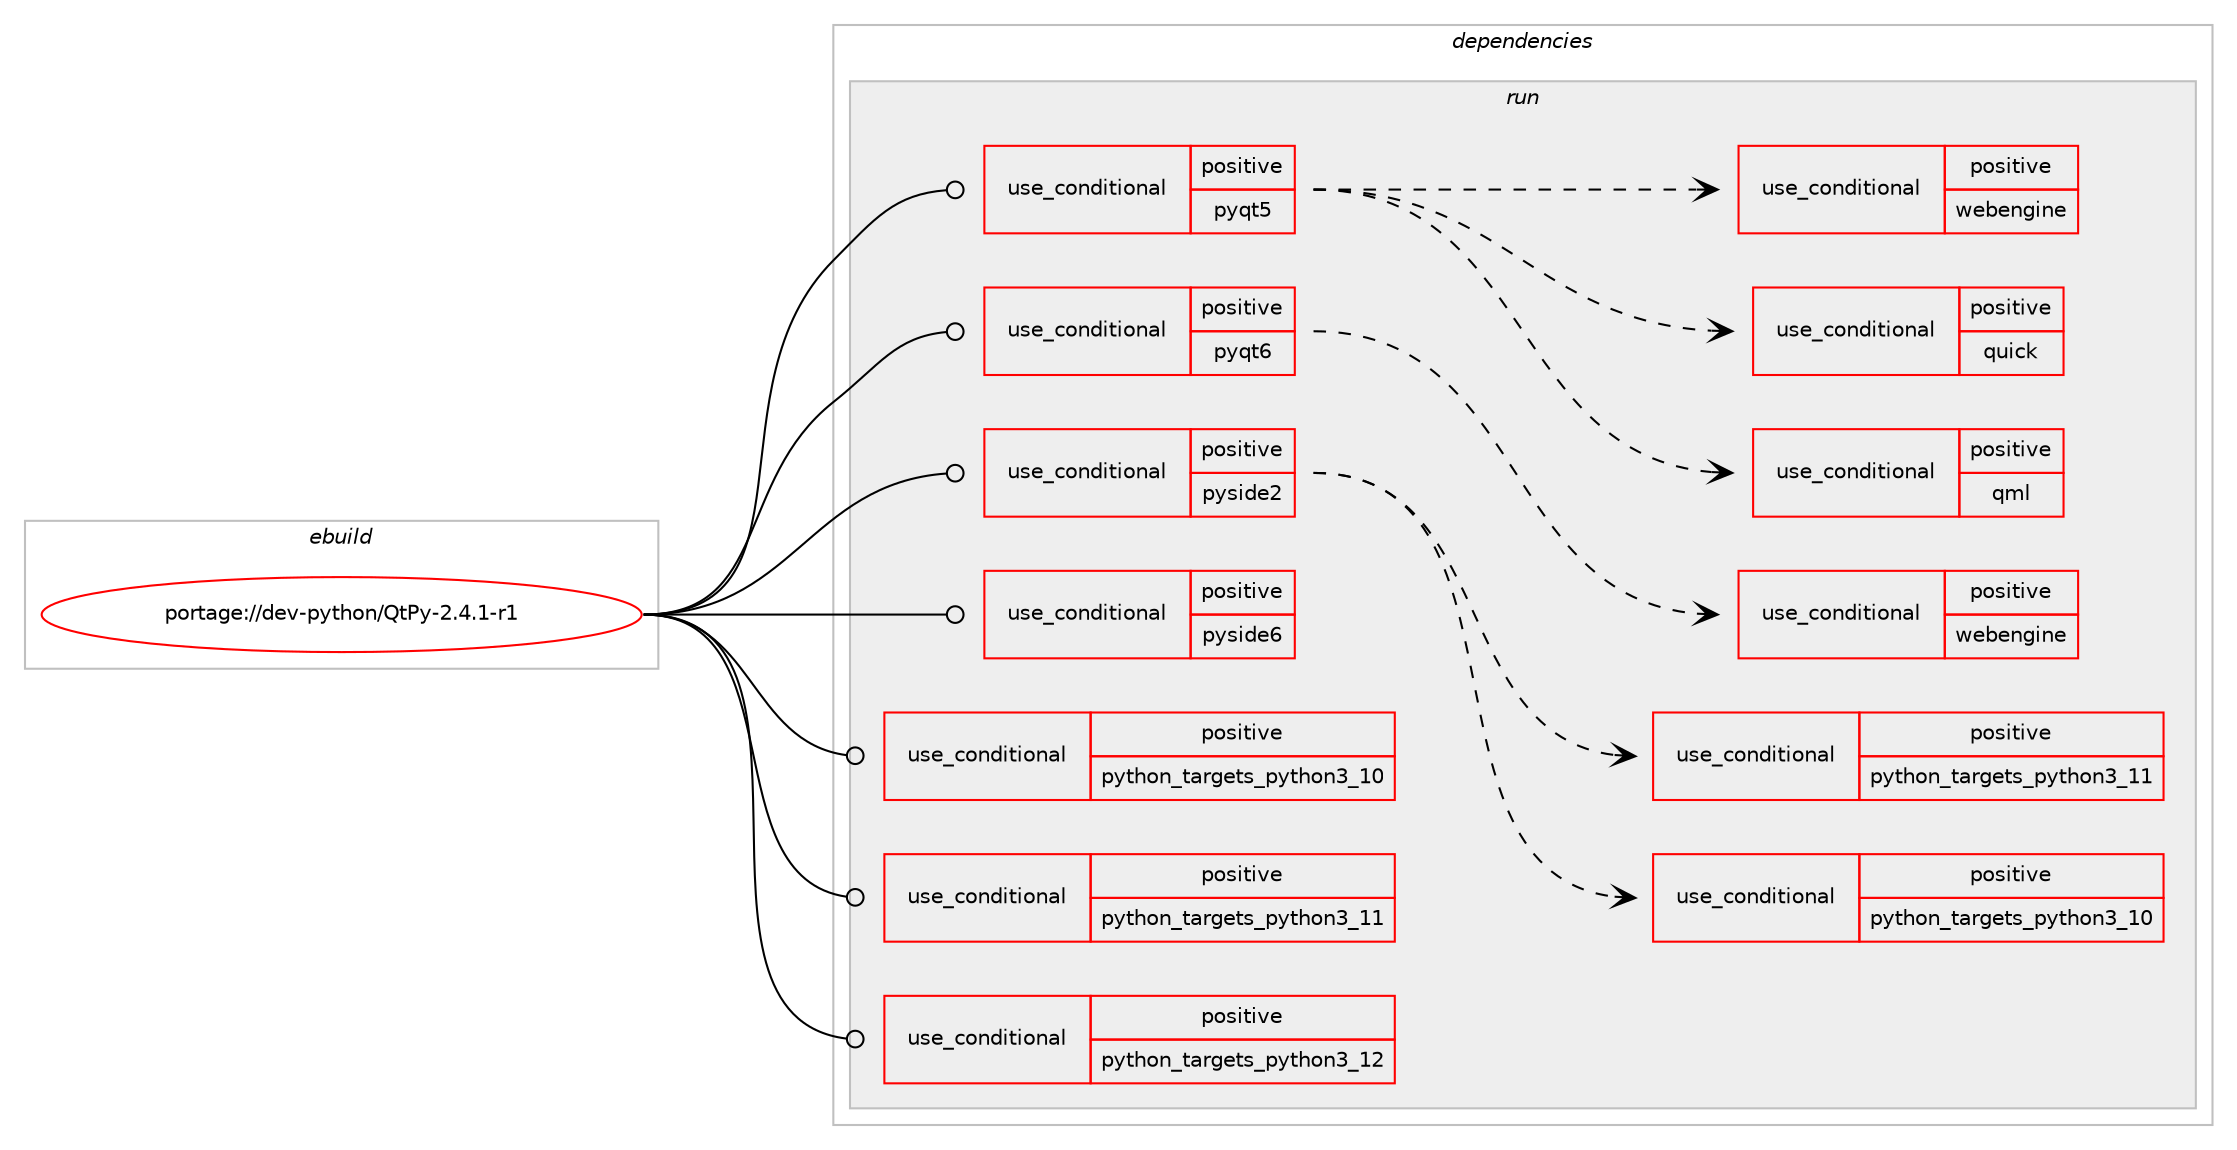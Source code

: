 digraph prolog {

# *************
# Graph options
# *************

newrank=true;
concentrate=true;
compound=true;
graph [rankdir=LR,fontname=Helvetica,fontsize=10,ranksep=1.5];#, ranksep=2.5, nodesep=0.2];
edge  [arrowhead=vee];
node  [fontname=Helvetica,fontsize=10];

# **********
# The ebuild
# **********

subgraph cluster_leftcol {
color=gray;
rank=same;
label=<<i>ebuild</i>>;
id [label="portage://dev-python/QtPy-2.4.1-r1", color=red, width=4, href="../dev-python/QtPy-2.4.1-r1.svg"];
}

# ****************
# The dependencies
# ****************

subgraph cluster_midcol {
color=gray;
label=<<i>dependencies</i>>;
subgraph cluster_compile {
fillcolor="#eeeeee";
style=filled;
label=<<i>compile</i>>;
}
subgraph cluster_compileandrun {
fillcolor="#eeeeee";
style=filled;
label=<<i>compile and run</i>>;
}
subgraph cluster_run {
fillcolor="#eeeeee";
style=filled;
label=<<i>run</i>>;
subgraph cond29813 {
dependency70961 [label=<<TABLE BORDER="0" CELLBORDER="1" CELLSPACING="0" CELLPADDING="4"><TR><TD ROWSPAN="3" CELLPADDING="10">use_conditional</TD></TR><TR><TD>positive</TD></TR><TR><TD>pyqt5</TD></TR></TABLE>>, shape=none, color=red];
# *** BEGIN UNKNOWN DEPENDENCY TYPE (TODO) ***
# dependency70961 -> package_dependency(portage://dev-python/QtPy-2.4.1-r1,run,no,dev-python,PyQt5,none,[,,],[],[use(optenable(python_targets_python3_10),negative),use(optenable(python_targets_python3_11),negative),use(optenable(python_targets_python3_12),negative)])
# *** END UNKNOWN DEPENDENCY TYPE (TODO) ***

# *** BEGIN UNKNOWN DEPENDENCY TYPE (TODO) ***
# dependency70961 -> package_dependency(portage://dev-python/QtPy-2.4.1-r1,run,no,dev-python,PyQt5,none,[,,],[],[use(optenable(designer),none),use(optenable(gui),none),use(optenable(help),none),use(optenable(multimedia),none),use(optenable(network),none),use(optenable(opengl),none)])
# *** END UNKNOWN DEPENDENCY TYPE (TODO) ***

# *** BEGIN UNKNOWN DEPENDENCY TYPE (TODO) ***
# dependency70961 -> package_dependency(portage://dev-python/QtPy-2.4.1-r1,run,no,dev-python,PyQt5,none,[,,],[],[use(optenable(positioning),none),use(optenable(printsupport),none),use(optenable(sensors),none),use(optenable(serialport),none),use(optenable(speech),none),use(optenable(sql),none),use(optenable(svg),none)])
# *** END UNKNOWN DEPENDENCY TYPE (TODO) ***

# *** BEGIN UNKNOWN DEPENDENCY TYPE (TODO) ***
# dependency70961 -> package_dependency(portage://dev-python/QtPy-2.4.1-r1,run,no,dev-python,PyQt5,none,[,,],[],[use(optenable(testlib),none),use(optenable(webchannel),none),use(optenable(websockets),none),use(optenable(widgets),none),use(optenable(xml),positive)])
# *** END UNKNOWN DEPENDENCY TYPE (TODO) ***

subgraph cond29814 {
dependency70962 [label=<<TABLE BORDER="0" CELLBORDER="1" CELLSPACING="0" CELLPADDING="4"><TR><TD ROWSPAN="3" CELLPADDING="10">use_conditional</TD></TR><TR><TD>positive</TD></TR><TR><TD>qml</TD></TR></TABLE>>, shape=none, color=red];
# *** BEGIN UNKNOWN DEPENDENCY TYPE (TODO) ***
# dependency70962 -> package_dependency(portage://dev-python/QtPy-2.4.1-r1,run,no,dev-python,PyQt5,none,[,,],[],[use(enable(declarative),none)])
# *** END UNKNOWN DEPENDENCY TYPE (TODO) ***

}
dependency70961:e -> dependency70962:w [weight=20,style="dashed",arrowhead="vee"];
subgraph cond29815 {
dependency70963 [label=<<TABLE BORDER="0" CELLBORDER="1" CELLSPACING="0" CELLPADDING="4"><TR><TD ROWSPAN="3" CELLPADDING="10">use_conditional</TD></TR><TR><TD>positive</TD></TR><TR><TD>quick</TD></TR></TABLE>>, shape=none, color=red];
# *** BEGIN UNKNOWN DEPENDENCY TYPE (TODO) ***
# dependency70963 -> package_dependency(portage://dev-python/QtPy-2.4.1-r1,run,no,dev-python,PyQt5,none,[,,],[],[use(enable(declarative),none)])
# *** END UNKNOWN DEPENDENCY TYPE (TODO) ***

}
dependency70961:e -> dependency70963:w [weight=20,style="dashed",arrowhead="vee"];
subgraph cond29816 {
dependency70964 [label=<<TABLE BORDER="0" CELLBORDER="1" CELLSPACING="0" CELLPADDING="4"><TR><TD ROWSPAN="3" CELLPADDING="10">use_conditional</TD></TR><TR><TD>positive</TD></TR><TR><TD>webengine</TD></TR></TABLE>>, shape=none, color=red];
# *** BEGIN UNKNOWN DEPENDENCY TYPE (TODO) ***
# dependency70964 -> package_dependency(portage://dev-python/QtPy-2.4.1-r1,run,no,dev-python,PyQtWebEngine,none,[,,],[],[use(optenable(python_targets_python3_10),negative),use(optenable(python_targets_python3_11),negative),use(optenable(python_targets_python3_12),negative)])
# *** END UNKNOWN DEPENDENCY TYPE (TODO) ***

}
dependency70961:e -> dependency70964:w [weight=20,style="dashed",arrowhead="vee"];
}
id:e -> dependency70961:w [weight=20,style="solid",arrowhead="odot"];
subgraph cond29817 {
dependency70965 [label=<<TABLE BORDER="0" CELLBORDER="1" CELLSPACING="0" CELLPADDING="4"><TR><TD ROWSPAN="3" CELLPADDING="10">use_conditional</TD></TR><TR><TD>positive</TD></TR><TR><TD>pyqt6</TD></TR></TABLE>>, shape=none, color=red];
# *** BEGIN UNKNOWN DEPENDENCY TYPE (TODO) ***
# dependency70965 -> package_dependency(portage://dev-python/QtPy-2.4.1-r1,run,no,dev-python,PyQt6,none,[,,],[],[use(optenable(python_targets_python3_10),negative),use(optenable(python_targets_python3_11),negative),use(optenable(python_targets_python3_12),negative)])
# *** END UNKNOWN DEPENDENCY TYPE (TODO) ***

# *** BEGIN UNKNOWN DEPENDENCY TYPE (TODO) ***
# dependency70965 -> package_dependency(portage://dev-python/QtPy-2.4.1-r1,run,no,dev-python,PyQt6,none,[,,],[],[use(optenable(designer),none),use(optenable(gui),none),use(optenable(help),none),use(optenable(multimedia),none),use(optenable(network),none),use(optenable(opengl),none)])
# *** END UNKNOWN DEPENDENCY TYPE (TODO) ***

# *** BEGIN UNKNOWN DEPENDENCY TYPE (TODO) ***
# dependency70965 -> package_dependency(portage://dev-python/QtPy-2.4.1-r1,run,no,dev-python,PyQt6,none,[,,],[],[use(optenable(positioning),none),use(optenable(printsupport),none),use(optenable(qml),none),use(optenable(quick),none),use(optenable(sensors),none),use(optenable(serialport),none),use(optenable(sql),none)])
# *** END UNKNOWN DEPENDENCY TYPE (TODO) ***

# *** BEGIN UNKNOWN DEPENDENCY TYPE (TODO) ***
# dependency70965 -> package_dependency(portage://dev-python/QtPy-2.4.1-r1,run,no,dev-python,PyQt6,none,[,,],[],[use(optenable(speech),none),use(optenable(svg),none),use(optenable(testlib),none),use(optenable(webchannel),none),use(optenable(websockets),none),use(optenable(widgets),none),use(optenable(xml),none)])
# *** END UNKNOWN DEPENDENCY TYPE (TODO) ***

subgraph cond29818 {
dependency70966 [label=<<TABLE BORDER="0" CELLBORDER="1" CELLSPACING="0" CELLPADDING="4"><TR><TD ROWSPAN="3" CELLPADDING="10">use_conditional</TD></TR><TR><TD>positive</TD></TR><TR><TD>webengine</TD></TR></TABLE>>, shape=none, color=red];
# *** BEGIN UNKNOWN DEPENDENCY TYPE (TODO) ***
# dependency70966 -> package_dependency(portage://dev-python/QtPy-2.4.1-r1,run,no,dev-python,PyQt6-WebEngine,none,[,,],[],[use(optenable(python_targets_python3_10),negative),use(optenable(python_targets_python3_11),negative),use(optenable(python_targets_python3_12),negative),use(optenable(widgets),none),use(optenable(quick),none)])
# *** END UNKNOWN DEPENDENCY TYPE (TODO) ***

}
dependency70965:e -> dependency70966:w [weight=20,style="dashed",arrowhead="vee"];
}
id:e -> dependency70965:w [weight=20,style="solid",arrowhead="odot"];
subgraph cond29819 {
dependency70967 [label=<<TABLE BORDER="0" CELLBORDER="1" CELLSPACING="0" CELLPADDING="4"><TR><TD ROWSPAN="3" CELLPADDING="10">use_conditional</TD></TR><TR><TD>positive</TD></TR><TR><TD>pyside2</TD></TR></TABLE>>, shape=none, color=red];
subgraph cond29820 {
dependency70968 [label=<<TABLE BORDER="0" CELLBORDER="1" CELLSPACING="0" CELLPADDING="4"><TR><TD ROWSPAN="3" CELLPADDING="10">use_conditional</TD></TR><TR><TD>positive</TD></TR><TR><TD>python_targets_python3_10</TD></TR></TABLE>>, shape=none, color=red];
# *** BEGIN UNKNOWN DEPENDENCY TYPE (TODO) ***
# dependency70968 -> package_dependency(portage://dev-python/QtPy-2.4.1-r1,run,no,dev-python,pyside2,none,[,,],[],[use(optenable(python_targets_python3_10),negative),use(optenable(python_targets_python3_11),negative)])
# *** END UNKNOWN DEPENDENCY TYPE (TODO) ***

# *** BEGIN UNKNOWN DEPENDENCY TYPE (TODO) ***
# dependency70968 -> package_dependency(portage://dev-python/QtPy-2.4.1-r1,run,no,dev-python,pyside2,none,[,,],[],[use(optenable(designer),none),use(optenable(gui),none),use(optenable(help),none),use(optenable(multimedia),none),use(optenable(network),none),use(optenable(opengl),positive)])
# *** END UNKNOWN DEPENDENCY TYPE (TODO) ***

# *** BEGIN UNKNOWN DEPENDENCY TYPE (TODO) ***
# dependency70968 -> package_dependency(portage://dev-python/QtPy-2.4.1-r1,run,no,dev-python,pyside2,none,[,,],[],[use(optenable(positioning),none),use(optenable(printsupport),none),use(optenable(qml),none),use(optenable(quick),none),use(optenable(sensors),none),use(optenable(serialport),positive)])
# *** END UNKNOWN DEPENDENCY TYPE (TODO) ***

# *** BEGIN UNKNOWN DEPENDENCY TYPE (TODO) ***
# dependency70968 -> package_dependency(portage://dev-python/QtPy-2.4.1-r1,run,no,dev-python,pyside2,none,[,,],[],[use(optenable(speech),none),use(optenable(sql),none),use(optenable(svg),none),use(optenable(testlib),none),use(optenable(webchannel),none),use(optenable(webengine),none),use(optenable(websockets),none)])
# *** END UNKNOWN DEPENDENCY TYPE (TODO) ***

# *** BEGIN UNKNOWN DEPENDENCY TYPE (TODO) ***
# dependency70968 -> package_dependency(portage://dev-python/QtPy-2.4.1-r1,run,no,dev-python,pyside2,none,[,,],[],[use(optenable(widgets),none),use(optenable(xml),none)])
# *** END UNKNOWN DEPENDENCY TYPE (TODO) ***

}
dependency70967:e -> dependency70968:w [weight=20,style="dashed",arrowhead="vee"];
subgraph cond29821 {
dependency70969 [label=<<TABLE BORDER="0" CELLBORDER="1" CELLSPACING="0" CELLPADDING="4"><TR><TD ROWSPAN="3" CELLPADDING="10">use_conditional</TD></TR><TR><TD>positive</TD></TR><TR><TD>python_targets_python3_11</TD></TR></TABLE>>, shape=none, color=red];
# *** BEGIN UNKNOWN DEPENDENCY TYPE (TODO) ***
# dependency70969 -> package_dependency(portage://dev-python/QtPy-2.4.1-r1,run,no,dev-python,pyside2,none,[,,],[],[use(optenable(python_targets_python3_10),negative),use(optenable(python_targets_python3_11),negative)])
# *** END UNKNOWN DEPENDENCY TYPE (TODO) ***

# *** BEGIN UNKNOWN DEPENDENCY TYPE (TODO) ***
# dependency70969 -> package_dependency(portage://dev-python/QtPy-2.4.1-r1,run,no,dev-python,pyside2,none,[,,],[],[use(optenable(designer),none),use(optenable(gui),none),use(optenable(help),none),use(optenable(multimedia),none),use(optenable(network),none),use(optenable(opengl),positive)])
# *** END UNKNOWN DEPENDENCY TYPE (TODO) ***

# *** BEGIN UNKNOWN DEPENDENCY TYPE (TODO) ***
# dependency70969 -> package_dependency(portage://dev-python/QtPy-2.4.1-r1,run,no,dev-python,pyside2,none,[,,],[],[use(optenable(positioning),none),use(optenable(printsupport),none),use(optenable(qml),none),use(optenable(quick),none),use(optenable(sensors),none),use(optenable(serialport),positive)])
# *** END UNKNOWN DEPENDENCY TYPE (TODO) ***

# *** BEGIN UNKNOWN DEPENDENCY TYPE (TODO) ***
# dependency70969 -> package_dependency(portage://dev-python/QtPy-2.4.1-r1,run,no,dev-python,pyside2,none,[,,],[],[use(optenable(speech),none),use(optenable(sql),none),use(optenable(svg),none),use(optenable(testlib),none),use(optenable(webchannel),none),use(optenable(webengine),none),use(optenable(websockets),none)])
# *** END UNKNOWN DEPENDENCY TYPE (TODO) ***

# *** BEGIN UNKNOWN DEPENDENCY TYPE (TODO) ***
# dependency70969 -> package_dependency(portage://dev-python/QtPy-2.4.1-r1,run,no,dev-python,pyside2,none,[,,],[],[use(optenable(widgets),none),use(optenable(xml),none)])
# *** END UNKNOWN DEPENDENCY TYPE (TODO) ***

}
dependency70967:e -> dependency70969:w [weight=20,style="dashed",arrowhead="vee"];
}
id:e -> dependency70967:w [weight=20,style="solid",arrowhead="odot"];
subgraph cond29822 {
dependency70970 [label=<<TABLE BORDER="0" CELLBORDER="1" CELLSPACING="0" CELLPADDING="4"><TR><TD ROWSPAN="3" CELLPADDING="10">use_conditional</TD></TR><TR><TD>positive</TD></TR><TR><TD>pyside6</TD></TR></TABLE>>, shape=none, color=red];
# *** BEGIN UNKNOWN DEPENDENCY TYPE (TODO) ***
# dependency70970 -> package_dependency(portage://dev-python/QtPy-2.4.1-r1,run,no,dev-python,pyside6,none,[,,],[],[use(optenable(python_targets_python3_10),negative),use(optenable(python_targets_python3_11),negative),use(optenable(python_targets_python3_12),negative)])
# *** END UNKNOWN DEPENDENCY TYPE (TODO) ***

# *** BEGIN UNKNOWN DEPENDENCY TYPE (TODO) ***
# dependency70970 -> package_dependency(portage://dev-python/QtPy-2.4.1-r1,run,no,dev-python,pyside6,none,[,,],[],[use(optenable(designer),none),use(optenable(gui),none),use(optenable(help),none),use(optenable(multimedia),none),use(optenable(network),none),use(optenable(opengl),none)])
# *** END UNKNOWN DEPENDENCY TYPE (TODO) ***

# *** BEGIN UNKNOWN DEPENDENCY TYPE (TODO) ***
# dependency70970 -> package_dependency(portage://dev-python/QtPy-2.4.1-r1,run,no,dev-python,pyside6,none,[,,],[],[use(optenable(positioning),none),use(optenable(printsupport),none),use(optenable(qml),none),use(optenable(quick),none),use(optenable(sensors),negative),use(optenable(serialport),none)])
# *** END UNKNOWN DEPENDENCY TYPE (TODO) ***

# *** BEGIN UNKNOWN DEPENDENCY TYPE (TODO) ***
# dependency70970 -> package_dependency(portage://dev-python/QtPy-2.4.1-r1,run,no,dev-python,pyside6,none,[,,],[],[use(optenable(speech),negative),use(optenable(sql),none),use(optenable(svg),none),use(optenable(testlib),none),use(optenable(webchannel),none),use(optenable(webengine),none),use(optenable(websockets),none)])
# *** END UNKNOWN DEPENDENCY TYPE (TODO) ***

# *** BEGIN UNKNOWN DEPENDENCY TYPE (TODO) ***
# dependency70970 -> package_dependency(portage://dev-python/QtPy-2.4.1-r1,run,no,dev-python,pyside6,none,[,,],[],[use(optenable(widgets),none),use(optenable(xml),none)])
# *** END UNKNOWN DEPENDENCY TYPE (TODO) ***

}
id:e -> dependency70970:w [weight=20,style="solid",arrowhead="odot"];
subgraph cond29823 {
dependency70971 [label=<<TABLE BORDER="0" CELLBORDER="1" CELLSPACING="0" CELLPADDING="4"><TR><TD ROWSPAN="3" CELLPADDING="10">use_conditional</TD></TR><TR><TD>positive</TD></TR><TR><TD>python_targets_python3_10</TD></TR></TABLE>>, shape=none, color=red];
# *** BEGIN UNKNOWN DEPENDENCY TYPE (TODO) ***
# dependency70971 -> package_dependency(portage://dev-python/QtPy-2.4.1-r1,run,no,dev-lang,python,none,[,,],[slot(3.10)],[])
# *** END UNKNOWN DEPENDENCY TYPE (TODO) ***

}
id:e -> dependency70971:w [weight=20,style="solid",arrowhead="odot"];
subgraph cond29824 {
dependency70972 [label=<<TABLE BORDER="0" CELLBORDER="1" CELLSPACING="0" CELLPADDING="4"><TR><TD ROWSPAN="3" CELLPADDING="10">use_conditional</TD></TR><TR><TD>positive</TD></TR><TR><TD>python_targets_python3_11</TD></TR></TABLE>>, shape=none, color=red];
# *** BEGIN UNKNOWN DEPENDENCY TYPE (TODO) ***
# dependency70972 -> package_dependency(portage://dev-python/QtPy-2.4.1-r1,run,no,dev-lang,python,none,[,,],[slot(3.11)],[])
# *** END UNKNOWN DEPENDENCY TYPE (TODO) ***

}
id:e -> dependency70972:w [weight=20,style="solid",arrowhead="odot"];
subgraph cond29825 {
dependency70973 [label=<<TABLE BORDER="0" CELLBORDER="1" CELLSPACING="0" CELLPADDING="4"><TR><TD ROWSPAN="3" CELLPADDING="10">use_conditional</TD></TR><TR><TD>positive</TD></TR><TR><TD>python_targets_python3_12</TD></TR></TABLE>>, shape=none, color=red];
# *** BEGIN UNKNOWN DEPENDENCY TYPE (TODO) ***
# dependency70973 -> package_dependency(portage://dev-python/QtPy-2.4.1-r1,run,no,dev-lang,python,none,[,,],[slot(3.12)],[])
# *** END UNKNOWN DEPENDENCY TYPE (TODO) ***

}
id:e -> dependency70973:w [weight=20,style="solid",arrowhead="odot"];
# *** BEGIN UNKNOWN DEPENDENCY TYPE (TODO) ***
# id -> package_dependency(portage://dev-python/QtPy-2.4.1-r1,run,no,dev-python,packaging,none,[,,],[],[use(optenable(python_targets_python3_10),negative),use(optenable(python_targets_python3_11),negative),use(optenable(python_targets_python3_12),negative)])
# *** END UNKNOWN DEPENDENCY TYPE (TODO) ***

}
}

# **************
# The candidates
# **************

subgraph cluster_choices {
rank=same;
color=gray;
label=<<i>candidates</i>>;

}

}
